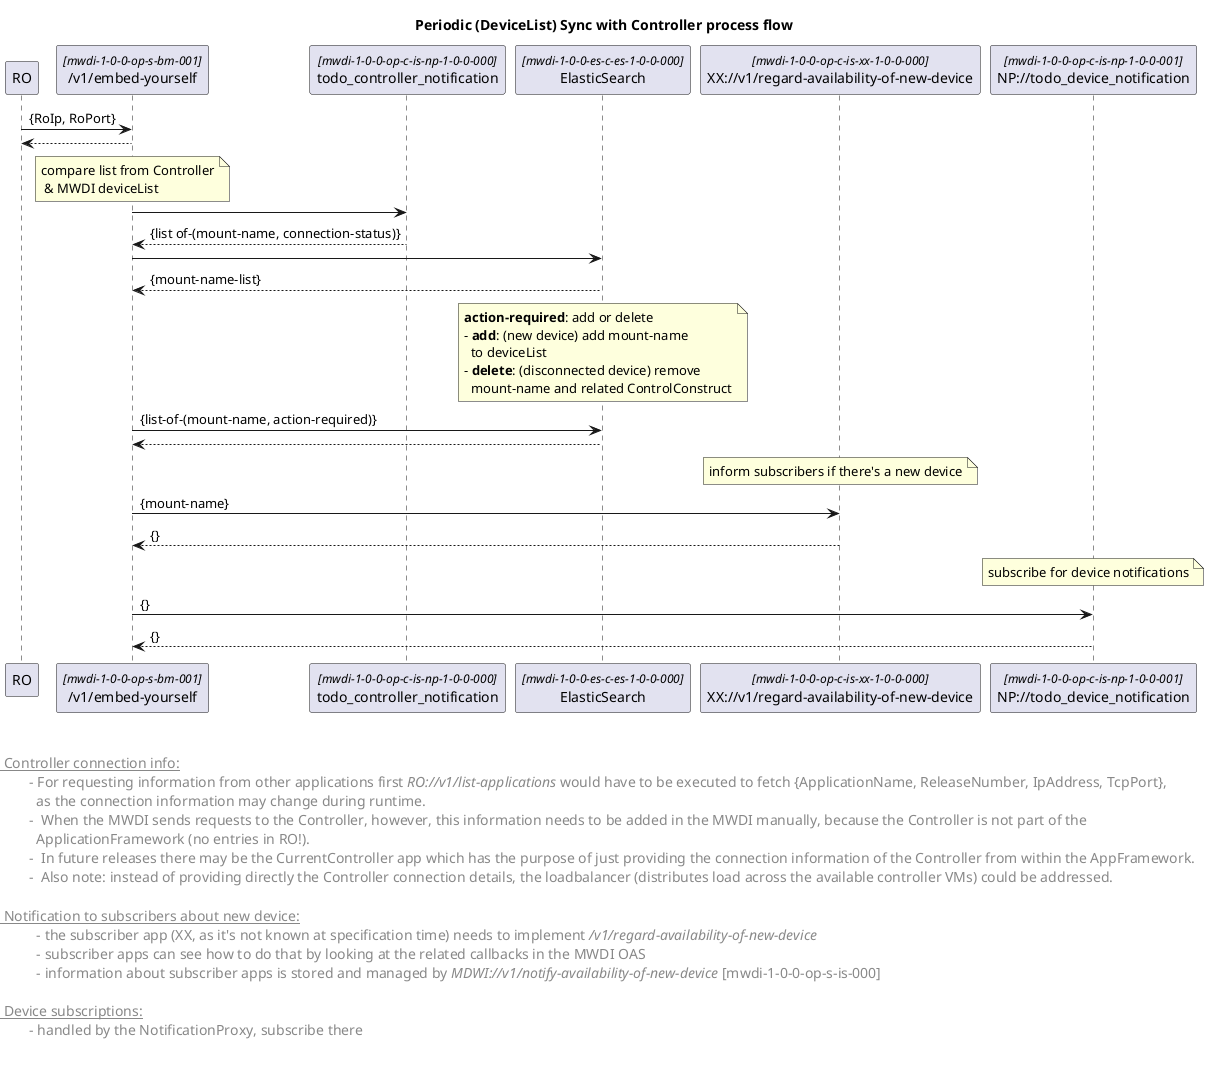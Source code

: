 @startuml
skinparam responseMessageBelowArrow true
skinparam guillemet [ ]
skinparam participant {
  StereotypeFontSize 12  
}

title  Periodic (DeviceList) Sync with Controller process flow


'participants
participant "RO" as ro
participant "/v1/embed-yourself" as mwdi <<mwdi-1-0-0-op-s-bm-001>>
participant "todo_controller_notification" as npsubConnectionStatus <<mwdi-1-0-0-op-c-is-np-1-0-0-000>>
participant "ElasticSearch" as es <<mwdi-1-0-0-es-c-es-1-0-0-000>>
participant "XX://v1/regard-availability-of-new-device" as notificationToXX <<mwdi-1-0-0-op-c-is-xx-1-0-0-000>>
participant "NP://todo_device_notification" as npsubscribedev <<mwdi-1-0-0-op-c-is-np-1-0-0-001>>


ro -> mwdi: {RoIp, RoPort}
mwdi --> ro

'get deviceList from Controller
note over mwdi: compare list from Controller\n & MWDI deviceList
mwdi -> npsubConnectionStatus
npsubConnectionStatus --> mwdi: {list of-(mount-name, connection-status)}

'get MWDI deviceList from ElasticSearch 
mwdi -> es
es --> mwdi: {mount-name-list}

'diff both lists and process devices accordingly
note over es
 <b>action-required</b>: add or delete
 - <b>add</b>: (new device) add mount-name 
   to deviceList
 - <b>delete</b>: (disconnected device) remove 
   mount-name and related ControlConstruct
end note 


mwdi -> es: {list-of-(mount-name, action-required)}
es --> mwdi

'inform subscribers about new device
note over notificationToXX: inform subscribers if there's a new device
mwdi -> notificationToXX: {mount-name}
notificationToXX --> mwdi: {}


note over npsubscribedev: subscribe for device notifications
mwdi -> npsubscribedev: {}
npsubscribedev --> mwdi: {}



left footer 


<u> Controller connection info:</u>
\t- For requesting information from other applications first <i>RO://v1/list-applications</i> would have to be executed to fetch {ApplicationName, ReleaseNumber, IpAddress, TcpPort}, 
\t  as the connection information may change during runtime.
\t-  When the MWDI sends requests to the Controller, however, this information needs to be added in the MWDI manually, because the Controller is not part of the 
\t  ApplicationFramework (no entries in RO!). 
\t-  In future releases there may be the CurrentController app which has the purpose of just providing the connection information of the Controller from within the AppFramework.
\t-  Also note: instead of providing directly the Controller connection details, the loadbalancer (distributes load across the available controller VMs) could be addressed.

<u> Notification to subscribers about new device:</u>
\t  - the subscriber app (XX, as it's not known at specification time) needs to implement <i>/v1/regard-availability-of-new-device</i>
\t  - subscriber apps can see how to do that by looking at the related callbacks in the MWDI OAS 
\t  - information about subscriber apps is stored and managed by <i>MDWI://v1/notify-availability-of-new-device</i> [mwdi-1-0-0-op-s-is-000]

<u> Device subscriptions:</u>
\t- handled by the NotificationProxy, subscribe there


end footer

<style>
footer {
  HorizontalAlignment left
  FontSize 14
}
</style>

@enduml